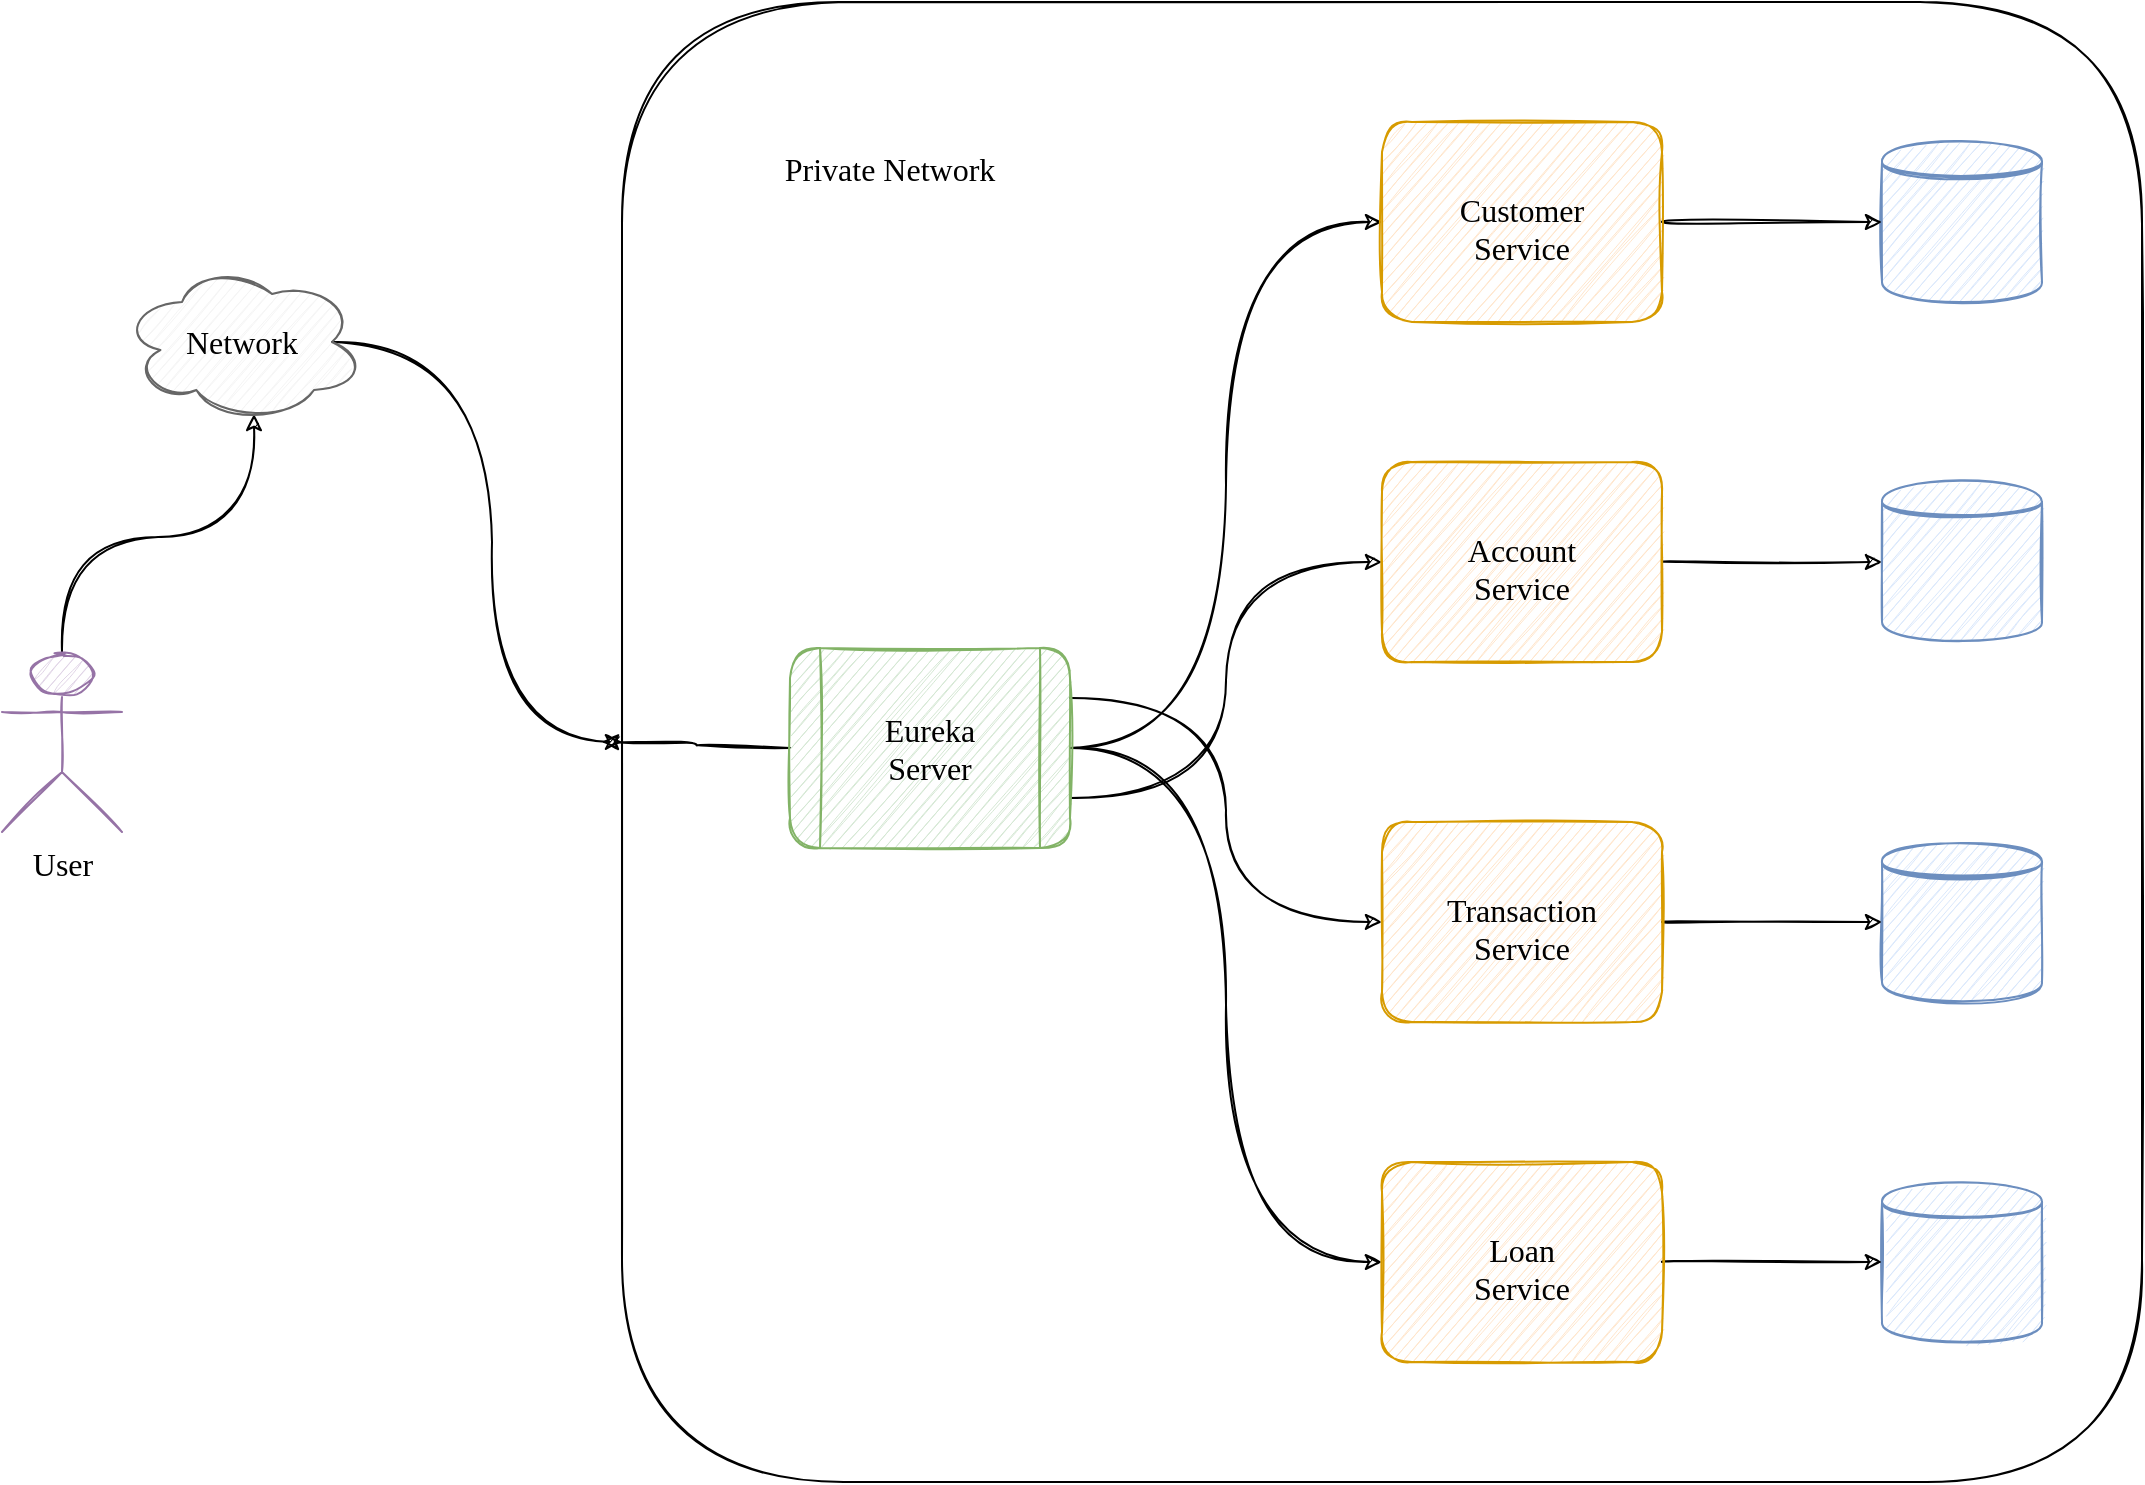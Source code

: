 <mxfile version="17.4.5" type="device"><diagram id="tVABbjbmDJ3b1qPei283" name="Page-1"><mxGraphModel dx="2170" dy="1125" grid="1" gridSize="10" guides="1" tooltips="1" connect="1" arrows="1" fold="1" page="1" pageScale="1" pageWidth="1169" pageHeight="827" math="0" shadow="0"><root><mxCell id="0"/><mxCell id="1" parent="0"/><mxCell id="Xk7BKYaSCRx4lNQeIrXf-39" style="edgeStyle=orthogonalEdgeStyle;curved=1;rounded=1;sketch=1;orthogonalLoop=1;jettySize=auto;html=1;entryX=0.55;entryY=0.95;entryDx=0;entryDy=0;entryPerimeter=0;" edge="1" parent="1" source="Xk7BKYaSCRx4lNQeIrXf-1" target="Xk7BKYaSCRx4lNQeIrXf-35"><mxGeometry relative="1" as="geometry"/></mxCell><mxCell id="Xk7BKYaSCRx4lNQeIrXf-1" value="&lt;font style=&quot;font-size: 16px&quot; face=&quot;Verdana&quot;&gt;User&lt;/font&gt;" style="shape=umlActor;verticalLabelPosition=bottom;verticalAlign=top;html=1;outlineConnect=0;sketch=1;rounded=1;fillColor=#e1d5e7;strokeColor=#9673a6;" vertex="1" parent="1"><mxGeometry x="50" y="365" width="60" height="90" as="geometry"/></mxCell><mxCell id="Xk7BKYaSCRx4lNQeIrXf-2" value="" style="rounded=1;whiteSpace=wrap;html=1;fillColor=none;sketch=1;glass=0;shadow=0;" vertex="1" parent="1"><mxGeometry x="360" y="40" width="760" height="740" as="geometry"/></mxCell><mxCell id="Xk7BKYaSCRx4lNQeIrXf-11" value="" style="shape=datastore;whiteSpace=wrap;html=1;fillColor=#dae8fc;strokeColor=#6c8ebf;sketch=1;rounded=1;" vertex="1" parent="1"><mxGeometry x="990" y="110" width="80" height="80" as="geometry"/></mxCell><mxCell id="Xk7BKYaSCRx4lNQeIrXf-12" value="" style="shape=datastore;whiteSpace=wrap;html=1;fillColor=#dae8fc;strokeColor=#6c8ebf;sketch=1;rounded=1;" vertex="1" parent="1"><mxGeometry x="990" y="280" width="80" height="80" as="geometry"/></mxCell><mxCell id="Xk7BKYaSCRx4lNQeIrXf-13" value="" style="shape=datastore;whiteSpace=wrap;html=1;fillColor=#dae8fc;strokeColor=#6c8ebf;sketch=1;rounded=1;" vertex="1" parent="1"><mxGeometry x="990" y="460" width="80" height="80" as="geometry"/></mxCell><mxCell id="Xk7BKYaSCRx4lNQeIrXf-14" value="" style="shape=datastore;whiteSpace=wrap;html=1;fillColor=#dae8fc;strokeColor=#6c8ebf;sketch=1;rounded=1;" vertex="1" parent="1"><mxGeometry x="990" y="630" width="80" height="80" as="geometry"/></mxCell><mxCell id="Xk7BKYaSCRx4lNQeIrXf-28" style="edgeStyle=orthogonalEdgeStyle;rounded=1;orthogonalLoop=1;jettySize=auto;html=1;entryX=0;entryY=0.5;entryDx=0;entryDy=0;curved=1;sketch=1;" edge="1" parent="1" source="Xk7BKYaSCRx4lNQeIrXf-17" target="Xk7BKYaSCRx4lNQeIrXf-18"><mxGeometry relative="1" as="geometry"/></mxCell><mxCell id="Xk7BKYaSCRx4lNQeIrXf-29" style="edgeStyle=orthogonalEdgeStyle;rounded=1;orthogonalLoop=1;jettySize=auto;html=1;exitX=1;exitY=0.25;exitDx=0;exitDy=0;curved=1;sketch=1;" edge="1" parent="1" source="Xk7BKYaSCRx4lNQeIrXf-17" target="Xk7BKYaSCRx4lNQeIrXf-19"><mxGeometry relative="1" as="geometry"/></mxCell><mxCell id="Xk7BKYaSCRx4lNQeIrXf-30" style="edgeStyle=orthogonalEdgeStyle;rounded=1;orthogonalLoop=1;jettySize=auto;html=1;exitX=1;exitY=0.75;exitDx=0;exitDy=0;entryX=0;entryY=0.5;entryDx=0;entryDy=0;curved=1;sketch=1;" edge="1" parent="1" source="Xk7BKYaSCRx4lNQeIrXf-17" target="Xk7BKYaSCRx4lNQeIrXf-20"><mxGeometry relative="1" as="geometry"/></mxCell><mxCell id="Xk7BKYaSCRx4lNQeIrXf-31" style="edgeStyle=orthogonalEdgeStyle;rounded=1;orthogonalLoop=1;jettySize=auto;html=1;exitX=1;exitY=0.5;exitDx=0;exitDy=0;entryX=0;entryY=0.5;entryDx=0;entryDy=0;curved=1;sketch=1;" edge="1" parent="1" source="Xk7BKYaSCRx4lNQeIrXf-17" target="Xk7BKYaSCRx4lNQeIrXf-21"><mxGeometry relative="1" as="geometry"/></mxCell><mxCell id="Xk7BKYaSCRx4lNQeIrXf-37" style="edgeStyle=orthogonalEdgeStyle;curved=1;rounded=1;sketch=1;orthogonalLoop=1;jettySize=auto;html=1;" edge="1" parent="1" source="Xk7BKYaSCRx4lNQeIrXf-17"><mxGeometry relative="1" as="geometry"><mxPoint x="350" y="410" as="targetPoint"/></mxGeometry></mxCell><mxCell id="Xk7BKYaSCRx4lNQeIrXf-17" value="" style="shape=process;whiteSpace=wrap;html=1;backgroundOutline=1;fillColor=#d5e8d4;strokeColor=#82b366;sketch=1;rounded=1;" vertex="1" parent="1"><mxGeometry x="444" y="363" width="140" height="100" as="geometry"/></mxCell><mxCell id="Xk7BKYaSCRx4lNQeIrXf-26" style="edgeStyle=orthogonalEdgeStyle;rounded=1;orthogonalLoop=1;jettySize=auto;html=1;curved=1;sketch=1;" edge="1" parent="1" source="Xk7BKYaSCRx4lNQeIrXf-18" target="Xk7BKYaSCRx4lNQeIrXf-14"><mxGeometry relative="1" as="geometry"/></mxCell><mxCell id="Xk7BKYaSCRx4lNQeIrXf-18" value="" style="rounded=1;whiteSpace=wrap;html=1;fillColor=#ffe6cc;strokeColor=#d79b00;sketch=1;" vertex="1" parent="1"><mxGeometry x="740" y="620" width="140" height="100" as="geometry"/></mxCell><mxCell id="Xk7BKYaSCRx4lNQeIrXf-25" style="edgeStyle=orthogonalEdgeStyle;rounded=1;orthogonalLoop=1;jettySize=auto;html=1;exitX=1;exitY=0.5;exitDx=0;exitDy=0;curved=1;sketch=1;" edge="1" parent="1" source="Xk7BKYaSCRx4lNQeIrXf-19" target="Xk7BKYaSCRx4lNQeIrXf-13"><mxGeometry relative="1" as="geometry"/></mxCell><mxCell id="Xk7BKYaSCRx4lNQeIrXf-19" value="" style="rounded=1;whiteSpace=wrap;html=1;fillColor=#ffe6cc;strokeColor=#d79b00;sketch=1;" vertex="1" parent="1"><mxGeometry x="740" y="450" width="140" height="100" as="geometry"/></mxCell><mxCell id="Xk7BKYaSCRx4lNQeIrXf-24" style="edgeStyle=orthogonalEdgeStyle;rounded=1;orthogonalLoop=1;jettySize=auto;html=1;exitX=1;exitY=0.5;exitDx=0;exitDy=0;entryX=0;entryY=0.5;entryDx=0;entryDy=0;curved=1;sketch=1;" edge="1" parent="1" source="Xk7BKYaSCRx4lNQeIrXf-20" target="Xk7BKYaSCRx4lNQeIrXf-12"><mxGeometry relative="1" as="geometry"/></mxCell><mxCell id="Xk7BKYaSCRx4lNQeIrXf-20" value="" style="rounded=1;whiteSpace=wrap;html=1;fillColor=#ffe6cc;strokeColor=#d79b00;sketch=1;" vertex="1" parent="1"><mxGeometry x="740" y="270" width="140" height="100" as="geometry"/></mxCell><mxCell id="Xk7BKYaSCRx4lNQeIrXf-23" style="edgeStyle=orthogonalEdgeStyle;rounded=1;orthogonalLoop=1;jettySize=auto;html=1;curved=1;sketch=1;" edge="1" parent="1" source="Xk7BKYaSCRx4lNQeIrXf-21" target="Xk7BKYaSCRx4lNQeIrXf-11"><mxGeometry relative="1" as="geometry"/></mxCell><mxCell id="Xk7BKYaSCRx4lNQeIrXf-21" value="" style="rounded=1;whiteSpace=wrap;html=1;fillColor=#ffe6cc;strokeColor=#d79b00;sketch=1;" vertex="1" parent="1"><mxGeometry x="740" y="100" width="140" height="100" as="geometry"/></mxCell><mxCell id="Xk7BKYaSCRx4lNQeIrXf-36" style="edgeStyle=orthogonalEdgeStyle;curved=1;rounded=1;sketch=1;orthogonalLoop=1;jettySize=auto;html=1;entryX=0;entryY=0.5;entryDx=0;entryDy=0;exitX=0.875;exitY=0.5;exitDx=0;exitDy=0;exitPerimeter=0;" edge="1" parent="1" source="Xk7BKYaSCRx4lNQeIrXf-35" target="Xk7BKYaSCRx4lNQeIrXf-2"><mxGeometry relative="1" as="geometry"/></mxCell><mxCell id="Xk7BKYaSCRx4lNQeIrXf-35" value="" style="ellipse;shape=cloud;whiteSpace=wrap;html=1;rounded=1;shadow=0;glass=0;sketch=1;fillColor=#f5f5f5;fontColor=#333333;strokeColor=#666666;" vertex="1" parent="1"><mxGeometry x="110" y="170" width="120" height="80" as="geometry"/></mxCell><mxCell id="Xk7BKYaSCRx4lNQeIrXf-40" value="Eureka&#10;Server" style="text;strokeColor=none;fillColor=none;fontSize=16;fontStyle=0;verticalAlign=middle;align=center;rounded=1;shadow=0;glass=0;sketch=1;fontFamily=Verdana;spacingTop=5;" vertex="1" parent="1"><mxGeometry x="464" y="380" width="100" height="60" as="geometry"/></mxCell><mxCell id="Xk7BKYaSCRx4lNQeIrXf-41" value="Network" style="text;html=1;strokeColor=none;fillColor=none;align=center;verticalAlign=middle;whiteSpace=wrap;rounded=0;shadow=0;glass=0;sketch=1;fontFamily=Verdana;fontSize=16;" vertex="1" parent="1"><mxGeometry x="140" y="195" width="60" height="30" as="geometry"/></mxCell><mxCell id="Xk7BKYaSCRx4lNQeIrXf-44" value="Customer&#10;Service" style="text;strokeColor=none;fillColor=none;fontSize=16;fontStyle=0;verticalAlign=middle;align=center;rounded=1;shadow=0;glass=0;sketch=1;fontFamily=Verdana;spacingTop=5;" vertex="1" parent="1"><mxGeometry x="760" y="120" width="100" height="60" as="geometry"/></mxCell><mxCell id="Xk7BKYaSCRx4lNQeIrXf-45" value="Account&#10;Service" style="text;strokeColor=none;fillColor=none;fontSize=16;fontStyle=0;verticalAlign=middle;align=center;rounded=1;shadow=0;glass=0;sketch=1;fontFamily=Verdana;spacingTop=5;" vertex="1" parent="1"><mxGeometry x="760" y="290" width="100" height="60" as="geometry"/></mxCell><mxCell id="Xk7BKYaSCRx4lNQeIrXf-46" value="Transaction&#10;Service" style="text;strokeColor=none;fillColor=none;fontSize=16;fontStyle=0;verticalAlign=middle;align=center;rounded=1;shadow=0;glass=0;sketch=1;fontFamily=Verdana;spacingTop=5;" vertex="1" parent="1"><mxGeometry x="760" y="470" width="100" height="60" as="geometry"/></mxCell><mxCell id="Xk7BKYaSCRx4lNQeIrXf-47" value="Loan&#10;Service" style="text;strokeColor=none;fillColor=none;fontSize=16;fontStyle=0;verticalAlign=middle;align=center;rounded=1;shadow=0;glass=0;sketch=1;fontFamily=Verdana;spacingTop=5;" vertex="1" parent="1"><mxGeometry x="760" y="640" width="100" height="60" as="geometry"/></mxCell><mxCell id="Xk7BKYaSCRx4lNQeIrXf-48" value="Private Network" style="text;strokeColor=none;fillColor=none;fontSize=16;fontStyle=0;verticalAlign=middle;align=center;rounded=1;shadow=0;glass=0;sketch=1;fontFamily=Verdana;spacingTop=5;" vertex="1" parent="1"><mxGeometry x="444" y="90" width="100" height="60" as="geometry"/></mxCell></root></mxGraphModel></diagram></mxfile>